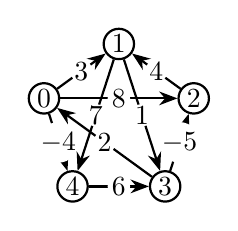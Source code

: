 \begin{tikzpicture}
    \begin{scope}[every node/.style={circle,thick,draw,inner sep=1pt}]
        \node (1) at (0,1) {\(1\)};
        \node (0) at (-0.951 ,0.309) {\(0\)};
        \node (2) at (0.951,0.309) {\(2\)};
        \node (4) at (-0.588,-0.809) {\(4\)};
        \node (3) at (0.588,-0.809) {\(3\)};
    \end{scope}

    \begin{scope}[>={Stealth[black]},
    every node/.style={fill=white,circle,inner sep=0pt},
    every edge/.style={draw=black,thick}]
    \path [->] (0) edge node {\(3\)} (1);
    \path [->] (0) edge node {\(-4\)} (4);
    \path [->] (4) edge node {\(6\)} (3);
    \path [->] (3) edge node {\(-5\)} (2);
    \path [->] (2) edge node {\(4\)} (1);
    \path [->] (1) edge node {\(7\)} (4);
    \path [->] (1) edge node {\(1\)} (3);
    \path [->] (3) edge node {\(2\)} (0);
    \path [->] (0) edge node {\(8\)} (2);
    \end{scope}
\end{tikzpicture}